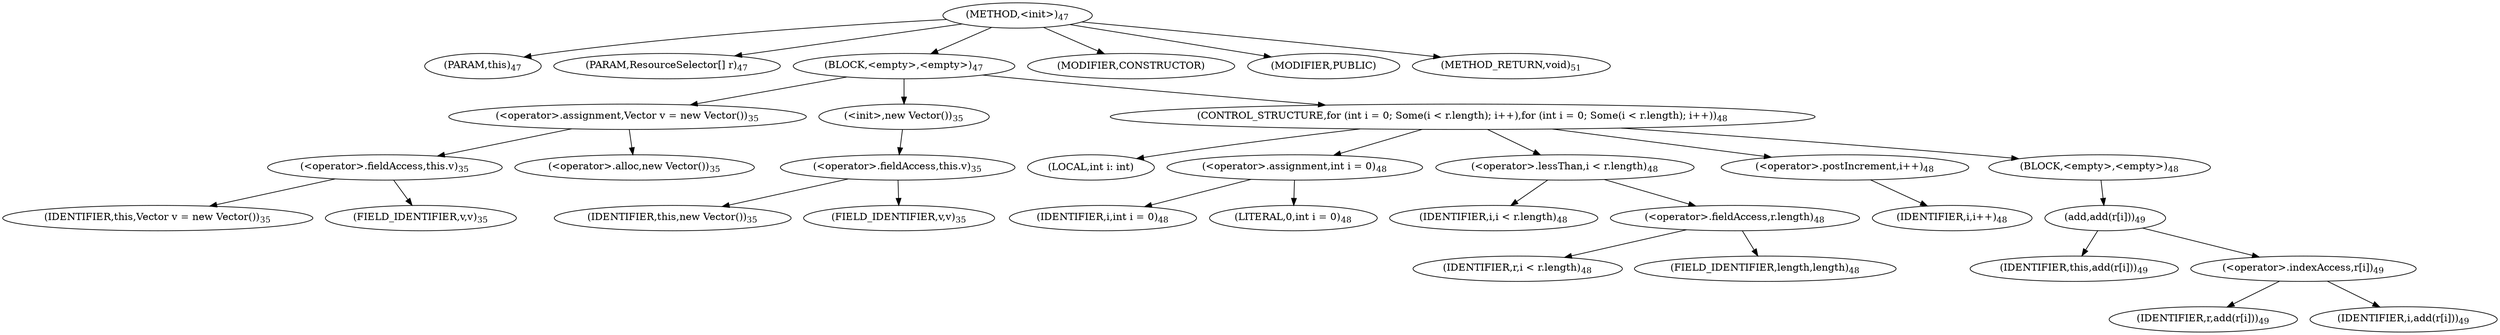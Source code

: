 digraph "&lt;init&gt;" {  
"50" [label = <(METHOD,&lt;init&gt;)<SUB>47</SUB>> ]
"4" [label = <(PARAM,this)<SUB>47</SUB>> ]
"51" [label = <(PARAM,ResourceSelector[] r)<SUB>47</SUB>> ]
"52" [label = <(BLOCK,&lt;empty&gt;,&lt;empty&gt;)<SUB>47</SUB>> ]
"53" [label = <(&lt;operator&gt;.assignment,Vector v = new Vector())<SUB>35</SUB>> ]
"54" [label = <(&lt;operator&gt;.fieldAccess,this.v)<SUB>35</SUB>> ]
"55" [label = <(IDENTIFIER,this,Vector v = new Vector())<SUB>35</SUB>> ]
"56" [label = <(FIELD_IDENTIFIER,v,v)<SUB>35</SUB>> ]
"57" [label = <(&lt;operator&gt;.alloc,new Vector())<SUB>35</SUB>> ]
"58" [label = <(&lt;init&gt;,new Vector())<SUB>35</SUB>> ]
"59" [label = <(&lt;operator&gt;.fieldAccess,this.v)<SUB>35</SUB>> ]
"60" [label = <(IDENTIFIER,this,new Vector())<SUB>35</SUB>> ]
"61" [label = <(FIELD_IDENTIFIER,v,v)<SUB>35</SUB>> ]
"62" [label = <(CONTROL_STRUCTURE,for (int i = 0; Some(i &lt; r.length); i++),for (int i = 0; Some(i &lt; r.length); i++))<SUB>48</SUB>> ]
"63" [label = <(LOCAL,int i: int)> ]
"64" [label = <(&lt;operator&gt;.assignment,int i = 0)<SUB>48</SUB>> ]
"65" [label = <(IDENTIFIER,i,int i = 0)<SUB>48</SUB>> ]
"66" [label = <(LITERAL,0,int i = 0)<SUB>48</SUB>> ]
"67" [label = <(&lt;operator&gt;.lessThan,i &lt; r.length)<SUB>48</SUB>> ]
"68" [label = <(IDENTIFIER,i,i &lt; r.length)<SUB>48</SUB>> ]
"69" [label = <(&lt;operator&gt;.fieldAccess,r.length)<SUB>48</SUB>> ]
"70" [label = <(IDENTIFIER,r,i &lt; r.length)<SUB>48</SUB>> ]
"71" [label = <(FIELD_IDENTIFIER,length,length)<SUB>48</SUB>> ]
"72" [label = <(&lt;operator&gt;.postIncrement,i++)<SUB>48</SUB>> ]
"73" [label = <(IDENTIFIER,i,i++)<SUB>48</SUB>> ]
"74" [label = <(BLOCK,&lt;empty&gt;,&lt;empty&gt;)<SUB>48</SUB>> ]
"75" [label = <(add,add(r[i]))<SUB>49</SUB>> ]
"3" [label = <(IDENTIFIER,this,add(r[i]))<SUB>49</SUB>> ]
"76" [label = <(&lt;operator&gt;.indexAccess,r[i])<SUB>49</SUB>> ]
"77" [label = <(IDENTIFIER,r,add(r[i]))<SUB>49</SUB>> ]
"78" [label = <(IDENTIFIER,i,add(r[i]))<SUB>49</SUB>> ]
"79" [label = <(MODIFIER,CONSTRUCTOR)> ]
"80" [label = <(MODIFIER,PUBLIC)> ]
"81" [label = <(METHOD_RETURN,void)<SUB>51</SUB>> ]
  "50" -> "4" 
  "50" -> "51" 
  "50" -> "52" 
  "50" -> "79" 
  "50" -> "80" 
  "50" -> "81" 
  "52" -> "53" 
  "52" -> "58" 
  "52" -> "62" 
  "53" -> "54" 
  "53" -> "57" 
  "54" -> "55" 
  "54" -> "56" 
  "58" -> "59" 
  "59" -> "60" 
  "59" -> "61" 
  "62" -> "63" 
  "62" -> "64" 
  "62" -> "67" 
  "62" -> "72" 
  "62" -> "74" 
  "64" -> "65" 
  "64" -> "66" 
  "67" -> "68" 
  "67" -> "69" 
  "69" -> "70" 
  "69" -> "71" 
  "72" -> "73" 
  "74" -> "75" 
  "75" -> "3" 
  "75" -> "76" 
  "76" -> "77" 
  "76" -> "78" 
}
